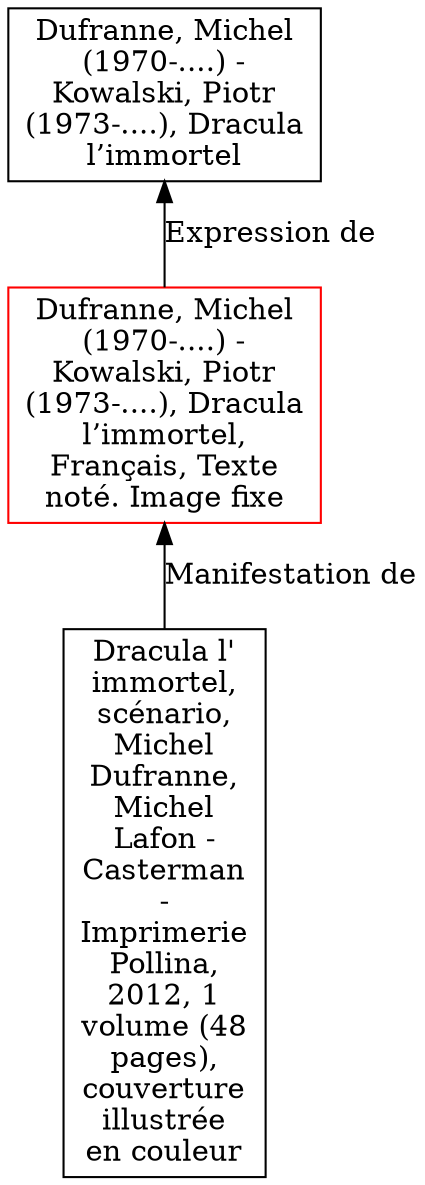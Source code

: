 // Notice UMLRM0118
digraph UMLRM0118 {
	node [align=left shape=rect]
	size="20,20"
	rankdir=BT
	UMLRM0118 [label="Dufranne, Michel
(1970-....) -
Kowalski, Piotr
(1973-....), Dracula
l’immortel,
Français, Texte
noté. Image fixe" color=red]
	UMLRM0117 [label="Dufranne, Michel
(1970-....) -
Kowalski, Piotr
(1973-....), Dracula
l’immortel"]
	UMLRM0118 -> UMLRM0117 [label="Expression de"]
	UMLRM0119 [label="Dracula l'
immortel,
scénario,
Michel
Dufranne,
Michel
Lafon -
Casterman
-
Imprimerie
Pollina,
2012, 1
volume (48
pages),
couverture
illustrée
en couleur"]
	UMLRM0119 -> UMLRM0118 [label="Manifestation de"]
}
